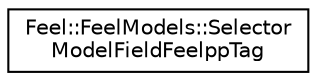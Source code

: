 digraph "Graphical Class Hierarchy"
{
 // LATEX_PDF_SIZE
  edge [fontname="Helvetica",fontsize="10",labelfontname="Helvetica",labelfontsize="10"];
  node [fontname="Helvetica",fontsize="10",shape=record];
  rankdir="LR";
  Node0 [label="Feel::FeelModels::Selector\lModelFieldFeelppTag",height=0.2,width=0.4,color="black", fillcolor="white", style="filled",URL="$structFeel_1_1FeelModels_1_1SelectorModelFieldFeelppTag.html",tooltip=" "];
}
